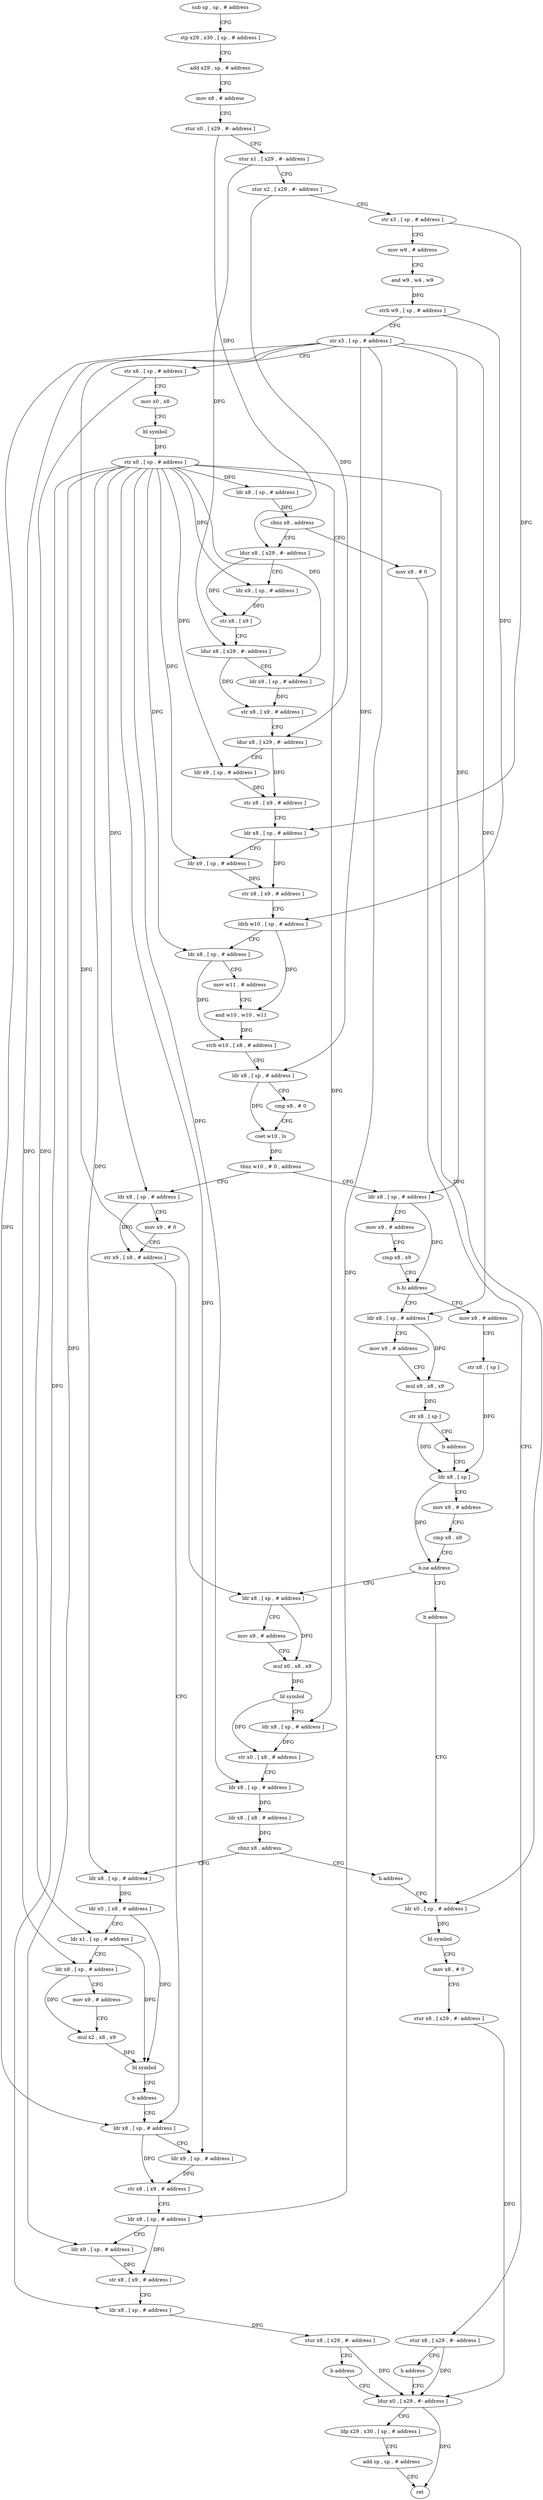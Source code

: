 digraph "func" {
"185676" [label = "sub sp , sp , # address" ]
"185680" [label = "stp x29 , x30 , [ sp , # address ]" ]
"185684" [label = "add x29 , sp , # address" ]
"185688" [label = "mov x8 , # address" ]
"185692" [label = "stur x0 , [ x29 , #- address ]" ]
"185696" [label = "stur x1 , [ x29 , #- address ]" ]
"185700" [label = "stur x2 , [ x29 , #- address ]" ]
"185704" [label = "str x3 , [ sp , # address ]" ]
"185708" [label = "mov w9 , # address" ]
"185712" [label = "and w9 , w4 , w9" ]
"185716" [label = "strb w9 , [ sp , # address ]" ]
"185720" [label = "str x5 , [ sp , # address ]" ]
"185724" [label = "str x6 , [ sp , # address ]" ]
"185728" [label = "mov x0 , x8" ]
"185732" [label = "bl symbol" ]
"185736" [label = "str x0 , [ sp , # address ]" ]
"185740" [label = "ldr x8 , [ sp , # address ]" ]
"185744" [label = "cbnz x8 , address" ]
"185760" [label = "ldur x8 , [ x29 , #- address ]" ]
"185748" [label = "mov x8 , # 0" ]
"185764" [label = "ldr x9 , [ sp , # address ]" ]
"185768" [label = "str x8 , [ x9 ]" ]
"185772" [label = "ldur x8 , [ x29 , #- address ]" ]
"185776" [label = "ldr x9 , [ sp , # address ]" ]
"185780" [label = "str x8 , [ x9 , # address ]" ]
"185784" [label = "ldur x8 , [ x29 , #- address ]" ]
"185788" [label = "ldr x9 , [ sp , # address ]" ]
"185792" [label = "str x8 , [ x9 , # address ]" ]
"185796" [label = "ldr x8 , [ sp , # address ]" ]
"185800" [label = "ldr x9 , [ sp , # address ]" ]
"185804" [label = "str x8 , [ x9 , # address ]" ]
"185808" [label = "ldrb w10 , [ sp , # address ]" ]
"185812" [label = "ldr x8 , [ sp , # address ]" ]
"185816" [label = "mov w11 , # address" ]
"185820" [label = "and w10 , w10 , w11" ]
"185824" [label = "strb w10 , [ x8 , # address ]" ]
"185828" [label = "ldr x8 , [ sp , # address ]" ]
"185832" [label = "cmp x8 , # 0" ]
"185836" [label = "cset w10 , ls" ]
"185840" [label = "tbnz w10 , # 0 , address" ]
"185980" [label = "ldr x8 , [ sp , # address ]" ]
"185844" [label = "ldr x8 , [ sp , # address ]" ]
"185752" [label = "stur x8 , [ x29 , #- address ]" ]
"185756" [label = "b address" ]
"186044" [label = "ldur x0 , [ x29 , #- address ]" ]
"185984" [label = "mov x9 , # 0" ]
"185988" [label = "str x9 , [ x8 , # address ]" ]
"185992" [label = "ldr x8 , [ sp , # address ]" ]
"185848" [label = "mov x9 , # address" ]
"185852" [label = "cmp x8 , x9" ]
"185856" [label = "b.hi address" ]
"185880" [label = "mov x8 , # address" ]
"185860" [label = "ldr x8 , [ sp , # address ]" ]
"186048" [label = "ldp x29 , x30 , [ sp , # address ]" ]
"186052" [label = "add sp , sp , # address" ]
"186056" [label = "ret" ]
"185884" [label = "str x8 , [ sp ]" ]
"185888" [label = "ldr x8 , [ sp ]" ]
"185864" [label = "mov x9 , # address" ]
"185868" [label = "mul x8 , x8 , x9" ]
"185872" [label = "str x8 , [ sp ]" ]
"185876" [label = "b address" ]
"185908" [label = "ldr x8 , [ sp , # address ]" ]
"185912" [label = "mov x9 , # address" ]
"185916" [label = "mul x0 , x8 , x9" ]
"185920" [label = "bl symbol" ]
"185924" [label = "ldr x8 , [ sp , # address ]" ]
"185928" [label = "str x0 , [ x8 , # address ]" ]
"185932" [label = "ldr x8 , [ sp , # address ]" ]
"185936" [label = "ldr x8 , [ x8 , # address ]" ]
"185940" [label = "cbnz x8 , address" ]
"185948" [label = "ldr x8 , [ sp , # address ]" ]
"185944" [label = "b address" ]
"185904" [label = "b address" ]
"186028" [label = "ldr x0 , [ sp , # address ]" ]
"185892" [label = "mov x9 , # address" ]
"185896" [label = "cmp x8 , x9" ]
"185900" [label = "b.ne address" ]
"185952" [label = "ldr x0 , [ x8 , # address ]" ]
"185956" [label = "ldr x1 , [ sp , # address ]" ]
"185960" [label = "ldr x8 , [ sp , # address ]" ]
"185964" [label = "mov x9 , # address" ]
"185968" [label = "mul x2 , x8 , x9" ]
"185972" [label = "bl symbol" ]
"185976" [label = "b address" ]
"186032" [label = "bl symbol" ]
"186036" [label = "mov x8 , # 0" ]
"186040" [label = "stur x8 , [ x29 , #- address ]" ]
"185996" [label = "ldr x9 , [ sp , # address ]" ]
"186000" [label = "str x8 , [ x9 , # address ]" ]
"186004" [label = "ldr x8 , [ sp , # address ]" ]
"186008" [label = "ldr x9 , [ sp , # address ]" ]
"186012" [label = "str x8 , [ x9 , # address ]" ]
"186016" [label = "ldr x8 , [ sp , # address ]" ]
"186020" [label = "stur x8 , [ x29 , #- address ]" ]
"186024" [label = "b address" ]
"185676" -> "185680" [ label = "CFG" ]
"185680" -> "185684" [ label = "CFG" ]
"185684" -> "185688" [ label = "CFG" ]
"185688" -> "185692" [ label = "CFG" ]
"185692" -> "185696" [ label = "CFG" ]
"185692" -> "185760" [ label = "DFG" ]
"185696" -> "185700" [ label = "CFG" ]
"185696" -> "185772" [ label = "DFG" ]
"185700" -> "185704" [ label = "CFG" ]
"185700" -> "185784" [ label = "DFG" ]
"185704" -> "185708" [ label = "CFG" ]
"185704" -> "185796" [ label = "DFG" ]
"185708" -> "185712" [ label = "CFG" ]
"185712" -> "185716" [ label = "DFG" ]
"185716" -> "185720" [ label = "CFG" ]
"185716" -> "185808" [ label = "DFG" ]
"185720" -> "185724" [ label = "CFG" ]
"185720" -> "185828" [ label = "DFG" ]
"185720" -> "185844" [ label = "DFG" ]
"185720" -> "185992" [ label = "DFG" ]
"185720" -> "186004" [ label = "DFG" ]
"185720" -> "185860" [ label = "DFG" ]
"185720" -> "185908" [ label = "DFG" ]
"185720" -> "185960" [ label = "DFG" ]
"185724" -> "185728" [ label = "CFG" ]
"185724" -> "185956" [ label = "DFG" ]
"185728" -> "185732" [ label = "CFG" ]
"185732" -> "185736" [ label = "DFG" ]
"185736" -> "185740" [ label = "DFG" ]
"185736" -> "185764" [ label = "DFG" ]
"185736" -> "185776" [ label = "DFG" ]
"185736" -> "185788" [ label = "DFG" ]
"185736" -> "185800" [ label = "DFG" ]
"185736" -> "185812" [ label = "DFG" ]
"185736" -> "185980" [ label = "DFG" ]
"185736" -> "185996" [ label = "DFG" ]
"185736" -> "186008" [ label = "DFG" ]
"185736" -> "186016" [ label = "DFG" ]
"185736" -> "185924" [ label = "DFG" ]
"185736" -> "185932" [ label = "DFG" ]
"185736" -> "185948" [ label = "DFG" ]
"185736" -> "186028" [ label = "DFG" ]
"185740" -> "185744" [ label = "DFG" ]
"185744" -> "185760" [ label = "CFG" ]
"185744" -> "185748" [ label = "CFG" ]
"185760" -> "185764" [ label = "CFG" ]
"185760" -> "185768" [ label = "DFG" ]
"185748" -> "185752" [ label = "CFG" ]
"185764" -> "185768" [ label = "DFG" ]
"185768" -> "185772" [ label = "CFG" ]
"185772" -> "185776" [ label = "CFG" ]
"185772" -> "185780" [ label = "DFG" ]
"185776" -> "185780" [ label = "DFG" ]
"185780" -> "185784" [ label = "CFG" ]
"185784" -> "185788" [ label = "CFG" ]
"185784" -> "185792" [ label = "DFG" ]
"185788" -> "185792" [ label = "DFG" ]
"185792" -> "185796" [ label = "CFG" ]
"185796" -> "185800" [ label = "CFG" ]
"185796" -> "185804" [ label = "DFG" ]
"185800" -> "185804" [ label = "DFG" ]
"185804" -> "185808" [ label = "CFG" ]
"185808" -> "185812" [ label = "CFG" ]
"185808" -> "185820" [ label = "DFG" ]
"185812" -> "185816" [ label = "CFG" ]
"185812" -> "185824" [ label = "DFG" ]
"185816" -> "185820" [ label = "CFG" ]
"185820" -> "185824" [ label = "DFG" ]
"185824" -> "185828" [ label = "CFG" ]
"185828" -> "185832" [ label = "CFG" ]
"185828" -> "185836" [ label = "DFG" ]
"185832" -> "185836" [ label = "CFG" ]
"185836" -> "185840" [ label = "DFG" ]
"185840" -> "185980" [ label = "CFG" ]
"185840" -> "185844" [ label = "CFG" ]
"185980" -> "185984" [ label = "CFG" ]
"185980" -> "185988" [ label = "DFG" ]
"185844" -> "185848" [ label = "CFG" ]
"185844" -> "185856" [ label = "DFG" ]
"185752" -> "185756" [ label = "CFG" ]
"185752" -> "186044" [ label = "DFG" ]
"185756" -> "186044" [ label = "CFG" ]
"186044" -> "186048" [ label = "CFG" ]
"186044" -> "186056" [ label = "DFG" ]
"185984" -> "185988" [ label = "CFG" ]
"185988" -> "185992" [ label = "CFG" ]
"185992" -> "185996" [ label = "CFG" ]
"185992" -> "186000" [ label = "DFG" ]
"185848" -> "185852" [ label = "CFG" ]
"185852" -> "185856" [ label = "CFG" ]
"185856" -> "185880" [ label = "CFG" ]
"185856" -> "185860" [ label = "CFG" ]
"185880" -> "185884" [ label = "CFG" ]
"185860" -> "185864" [ label = "CFG" ]
"185860" -> "185868" [ label = "DFG" ]
"186048" -> "186052" [ label = "CFG" ]
"186052" -> "186056" [ label = "CFG" ]
"185884" -> "185888" [ label = "DFG" ]
"185888" -> "185892" [ label = "CFG" ]
"185888" -> "185900" [ label = "DFG" ]
"185864" -> "185868" [ label = "CFG" ]
"185868" -> "185872" [ label = "DFG" ]
"185872" -> "185876" [ label = "CFG" ]
"185872" -> "185888" [ label = "DFG" ]
"185876" -> "185888" [ label = "CFG" ]
"185908" -> "185912" [ label = "CFG" ]
"185908" -> "185916" [ label = "DFG" ]
"185912" -> "185916" [ label = "CFG" ]
"185916" -> "185920" [ label = "DFG" ]
"185920" -> "185924" [ label = "CFG" ]
"185920" -> "185928" [ label = "DFG" ]
"185924" -> "185928" [ label = "DFG" ]
"185928" -> "185932" [ label = "CFG" ]
"185932" -> "185936" [ label = "DFG" ]
"185936" -> "185940" [ label = "DFG" ]
"185940" -> "185948" [ label = "CFG" ]
"185940" -> "185944" [ label = "CFG" ]
"185948" -> "185952" [ label = "DFG" ]
"185944" -> "186028" [ label = "CFG" ]
"185904" -> "186028" [ label = "CFG" ]
"186028" -> "186032" [ label = "DFG" ]
"185892" -> "185896" [ label = "CFG" ]
"185896" -> "185900" [ label = "CFG" ]
"185900" -> "185908" [ label = "CFG" ]
"185900" -> "185904" [ label = "CFG" ]
"185952" -> "185956" [ label = "CFG" ]
"185952" -> "185972" [ label = "DFG" ]
"185956" -> "185960" [ label = "CFG" ]
"185956" -> "185972" [ label = "DFG" ]
"185960" -> "185964" [ label = "CFG" ]
"185960" -> "185968" [ label = "DFG" ]
"185964" -> "185968" [ label = "CFG" ]
"185968" -> "185972" [ label = "DFG" ]
"185972" -> "185976" [ label = "CFG" ]
"185976" -> "185992" [ label = "CFG" ]
"186032" -> "186036" [ label = "CFG" ]
"186036" -> "186040" [ label = "CFG" ]
"186040" -> "186044" [ label = "DFG" ]
"185996" -> "186000" [ label = "DFG" ]
"186000" -> "186004" [ label = "CFG" ]
"186004" -> "186008" [ label = "CFG" ]
"186004" -> "186012" [ label = "DFG" ]
"186008" -> "186012" [ label = "DFG" ]
"186012" -> "186016" [ label = "CFG" ]
"186016" -> "186020" [ label = "DFG" ]
"186020" -> "186024" [ label = "CFG" ]
"186020" -> "186044" [ label = "DFG" ]
"186024" -> "186044" [ label = "CFG" ]
}
